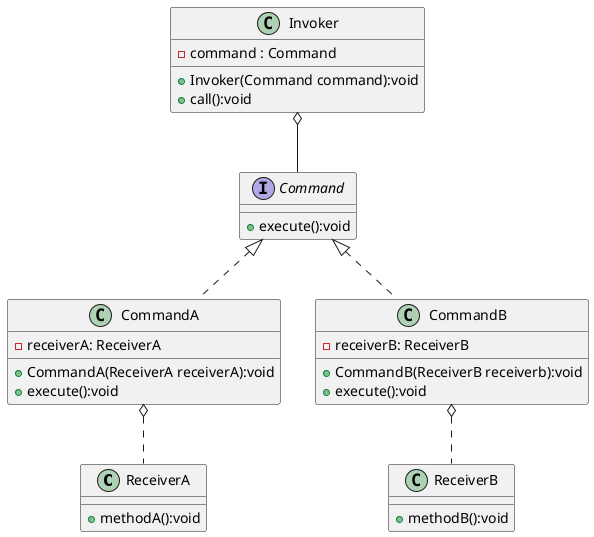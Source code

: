 @startuml

    class ReceiverA{
        + methodA():void
    }

    class ReceiverB{
        + methodB():void
    }

    interface Command{
       + execute():void
    }

    class CommandA{
       - receiverA: ReceiverA
       + CommandA(ReceiverA receiverA):void
       + execute():void
    }

    class CommandB{
       - receiverB: ReceiverB
       + CommandB(ReceiverB receiverb):void
       + execute():void
    }

    class Invoker{
       - command : Command
       + Invoker(Command command):void
       + call():void
    }

    Invoker o-- Command
    Command <|.. CommandA
    Command <|.. CommandB
    CommandA o.. ReceiverA
    CommandB o.. ReceiverB


@enduml